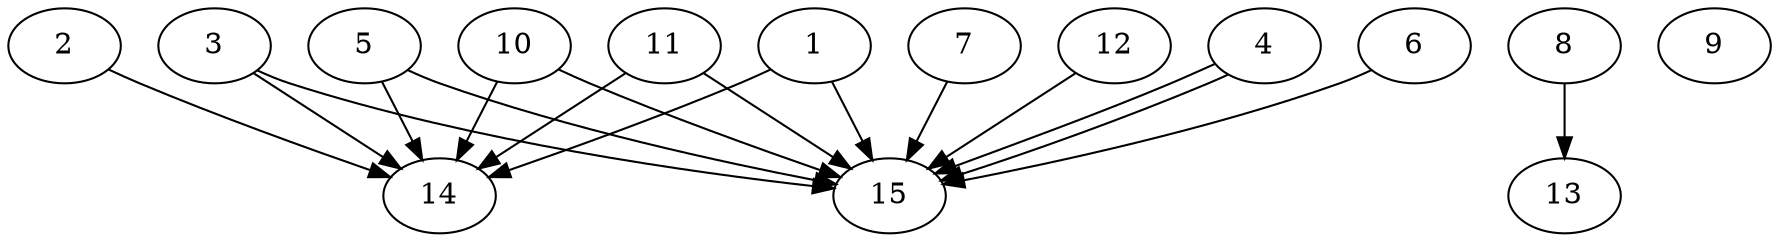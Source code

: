 // DAG automatically generated by daggen at Thu Oct  3 13:59:27 2019
// ./daggen --dot -n 15 --ccr 0.4 --fat 0.9 --regular 0.7 --density 0.9 --mindata 5242880 --maxdata 52428800 
digraph G {
  1 [size="50580480", alpha="0.02", expect_size="20232192"] 
  1 -> 14 [size ="20232192"]
  1 -> 15 [size ="20232192"]
  2 [size="50334720", alpha="0.11", expect_size="20133888"] 
  2 -> 14 [size ="20133888"]
  3 [size="50972160", alpha="0.06", expect_size="20388864"] 
  3 -> 14 [size ="20388864"]
  3 -> 15 [size ="20388864"]
  4 [size="61675520", alpha="0.02", expect_size="24670208"] 
  4 -> 15 [size ="24670208"]
  4 -> 15 [size ="24670208"]
  5 [size="38676480", alpha="0.00", expect_size="15470592"] 
  5 -> 14 [size ="15470592"]
  5 -> 15 [size ="15470592"]
  6 [size="84075520", alpha="0.14", expect_size="33630208"] 
  6 -> 15 [size ="33630208"]
  7 [size="75289600", alpha="0.10", expect_size="30115840"] 
  7 -> 15 [size ="30115840"]
  8 [size="76334080", alpha="0.17", expect_size="30533632"] 
  8 -> 13 [size ="30533632"]
  9 [size="70330880", alpha="0.16", expect_size="28132352"] 
  10 [size="65474560", alpha="0.11", expect_size="26189824"] 
  10 -> 14 [size ="26189824"]
  10 -> 15 [size ="26189824"]
  11 [size="114567680", alpha="0.09", expect_size="45827072"] 
  11 -> 14 [size ="45827072"]
  11 -> 15 [size ="45827072"]
  12 [size="128744960", alpha="0.12", expect_size="51497984"] 
  12 -> 15 [size ="51497984"]
  13 [size="73036800", alpha="0.12", expect_size="29214720"] 
  14 [size="109808640", alpha="0.03", expect_size="43923456"] 
  15 [size="120291840", alpha="0.03", expect_size="48116736"] 
}
